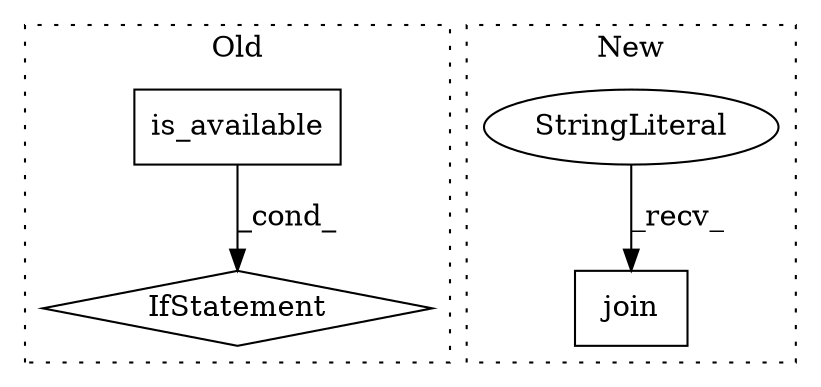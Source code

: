 digraph G {
subgraph cluster0 {
1 [label="is_available" a="32" s="1791" l="14" shape="box"];
3 [label="IfStatement" a="25" s="1775,1805" l="4,2" shape="diamond"];
label = "Old";
style="dotted";
}
subgraph cluster1 {
2 [label="join" a="32" s="2064,2096" l="5,1" shape="box"];
4 [label="StringLiteral" a="45" s="2060" l="3" shape="ellipse"];
label = "New";
style="dotted";
}
1 -> 3 [label="_cond_"];
4 -> 2 [label="_recv_"];
}